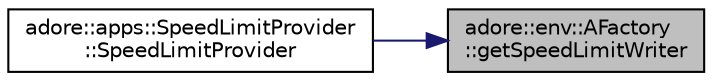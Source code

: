 digraph "adore::env::AFactory::getSpeedLimitWriter"
{
 // LATEX_PDF_SIZE
  edge [fontname="Helvetica",fontsize="10",labelfontname="Helvetica",labelfontsize="10"];
  node [fontname="Helvetica",fontsize="10",shape=record];
  rankdir="RL";
  Node1 [label="adore::env::AFactory\l::getSpeedLimitWriter",height=0.2,width=0.4,color="black", fillcolor="grey75", style="filled", fontcolor="black",tooltip=" "];
  Node1 -> Node2 [dir="back",color="midnightblue",fontsize="10",style="solid",fontname="Helvetica"];
  Node2 [label="adore::apps::SpeedLimitProvider\l::SpeedLimitProvider",height=0.2,width=0.4,color="black", fillcolor="white", style="filled",URL="$classadore_1_1apps_1_1SpeedLimitProvider.html#a8a4b27f495f025282d3df7ada0dc26e7",tooltip=" "];
}
